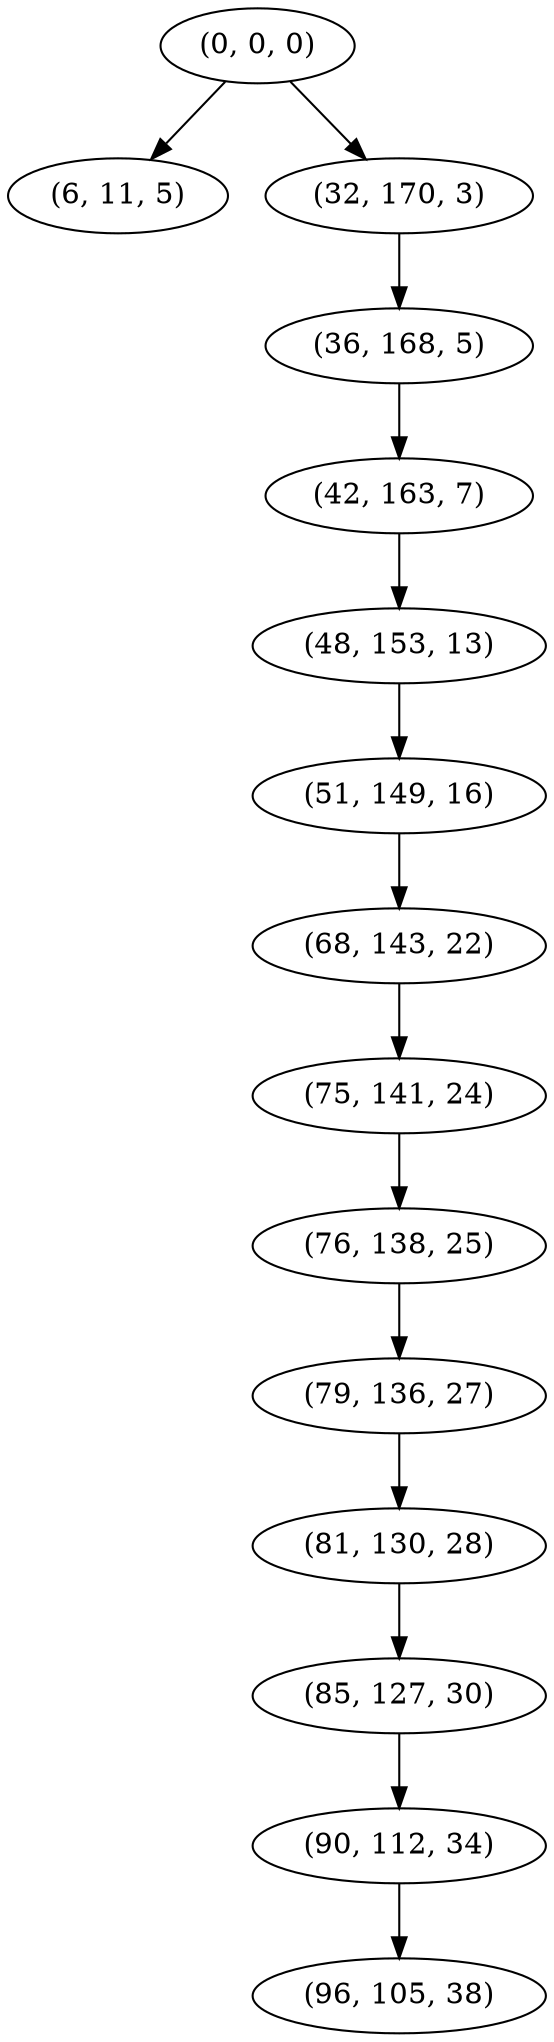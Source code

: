digraph tree {
    "(0, 0, 0)";
    "(6, 11, 5)";
    "(32, 170, 3)";
    "(36, 168, 5)";
    "(42, 163, 7)";
    "(48, 153, 13)";
    "(51, 149, 16)";
    "(68, 143, 22)";
    "(75, 141, 24)";
    "(76, 138, 25)";
    "(79, 136, 27)";
    "(81, 130, 28)";
    "(85, 127, 30)";
    "(90, 112, 34)";
    "(96, 105, 38)";
    "(0, 0, 0)" -> "(6, 11, 5)";
    "(0, 0, 0)" -> "(32, 170, 3)";
    "(32, 170, 3)" -> "(36, 168, 5)";
    "(36, 168, 5)" -> "(42, 163, 7)";
    "(42, 163, 7)" -> "(48, 153, 13)";
    "(48, 153, 13)" -> "(51, 149, 16)";
    "(51, 149, 16)" -> "(68, 143, 22)";
    "(68, 143, 22)" -> "(75, 141, 24)";
    "(75, 141, 24)" -> "(76, 138, 25)";
    "(76, 138, 25)" -> "(79, 136, 27)";
    "(79, 136, 27)" -> "(81, 130, 28)";
    "(81, 130, 28)" -> "(85, 127, 30)";
    "(85, 127, 30)" -> "(90, 112, 34)";
    "(90, 112, 34)" -> "(96, 105, 38)";
}
